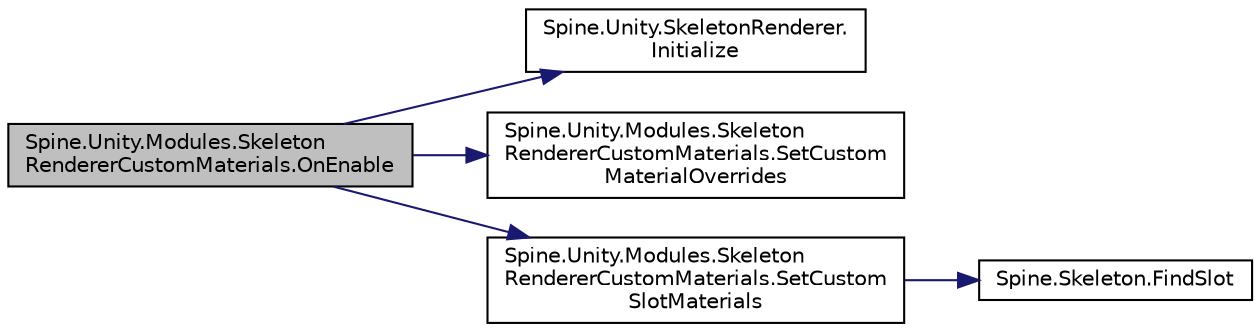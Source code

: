 digraph "Spine.Unity.Modules.SkeletonRendererCustomMaterials.OnEnable"
{
 // LATEX_PDF_SIZE
  edge [fontname="Helvetica",fontsize="10",labelfontname="Helvetica",labelfontsize="10"];
  node [fontname="Helvetica",fontsize="10",shape=record];
  rankdir="LR";
  Node1 [label="Spine.Unity.Modules.Skeleton\lRendererCustomMaterials.OnEnable",height=0.2,width=0.4,color="black", fillcolor="grey75", style="filled", fontcolor="black",tooltip=" "];
  Node1 -> Node2 [color="midnightblue",fontsize="10",style="solid"];
  Node2 [label="Spine.Unity.SkeletonRenderer.\lInitialize",height=0.2,width=0.4,color="black", fillcolor="white", style="filled",URL="$class_spine_1_1_unity_1_1_skeleton_renderer.html#a51f0f25d67884c18239202881a188797",tooltip="Initialize this component. Attempts to load the SkeletonData and creates the internal Skeleton object..."];
  Node1 -> Node3 [color="midnightblue",fontsize="10",style="solid"];
  Node3 [label="Spine.Unity.Modules.Skeleton\lRendererCustomMaterials.SetCustom\lMaterialOverrides",height=0.2,width=0.4,color="black", fillcolor="white", style="filled",URL="$class_spine_1_1_unity_1_1_modules_1_1_skeleton_renderer_custom_materials.html#a8b4a6b50d38bbbcb3c8418394f3bcd9f",tooltip=" "];
  Node1 -> Node4 [color="midnightblue",fontsize="10",style="solid"];
  Node4 [label="Spine.Unity.Modules.Skeleton\lRendererCustomMaterials.SetCustom\lSlotMaterials",height=0.2,width=0.4,color="black", fillcolor="white", style="filled",URL="$class_spine_1_1_unity_1_1_modules_1_1_skeleton_renderer_custom_materials.html#a8ae841cd631203c70465c1b8323d3c91",tooltip=" "];
  Node4 -> Node5 [color="midnightblue",fontsize="10",style="solid"];
  Node5 [label="Spine.Skeleton.FindSlot",height=0.2,width=0.4,color="black", fillcolor="white", style="filled",URL="$class_spine_1_1_skeleton.html#aeeaf7abe56f807e6e57f3a2514e607ab",tooltip="May be null."];
}
